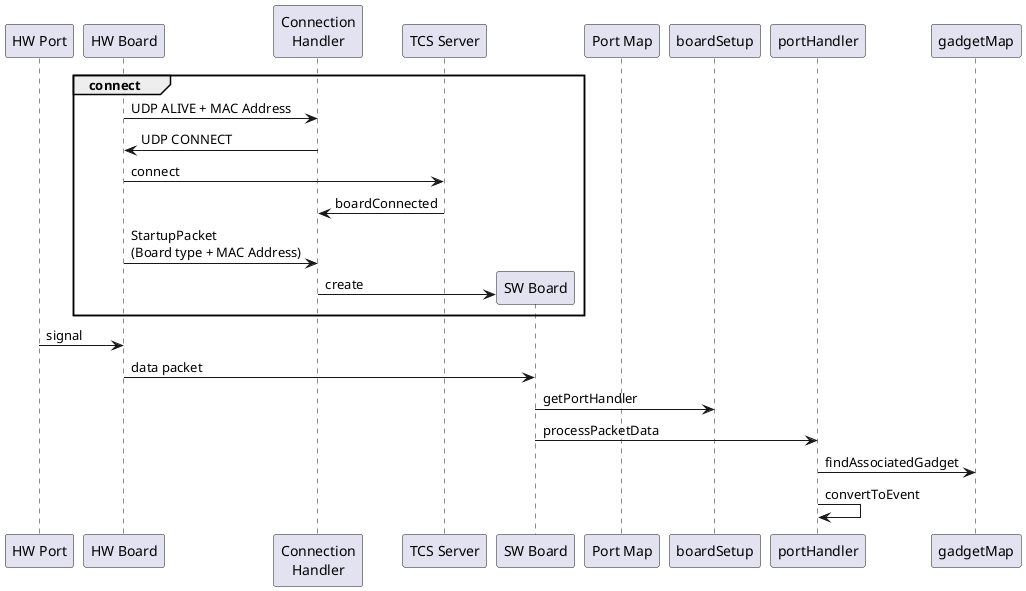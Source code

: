 @startuml

participant "HW Port" as hwport
participant "HW Board" as hwboard
participant "Connection\nHandler" as connHandler
participant "TCS Server" as tcpserver
participant "SW Board" as swboard
participant "Port Map" as portmap

group connect
hwboard -> connHandler: UDP ALIVE + MAC Address
connHandler -> hwboard: UDP CONNECT
hwboard -> tcpserver: connect
tcpserver -> connHandler: boardConnected
hwboard -> connHandler: StartupPacket\n(Board type + MAC Address)
connHandler -> swboard **: create

end

hwport -> hwboard: signal
hwboard -> swboard: data packet
swboard -> boardSetup: getPortHandler
swboard -> portHandler: processPacketData
portHandler -> gadgetMap: findAssociatedGadget
portHandler -> portHandler: convertToEvent



@enduml